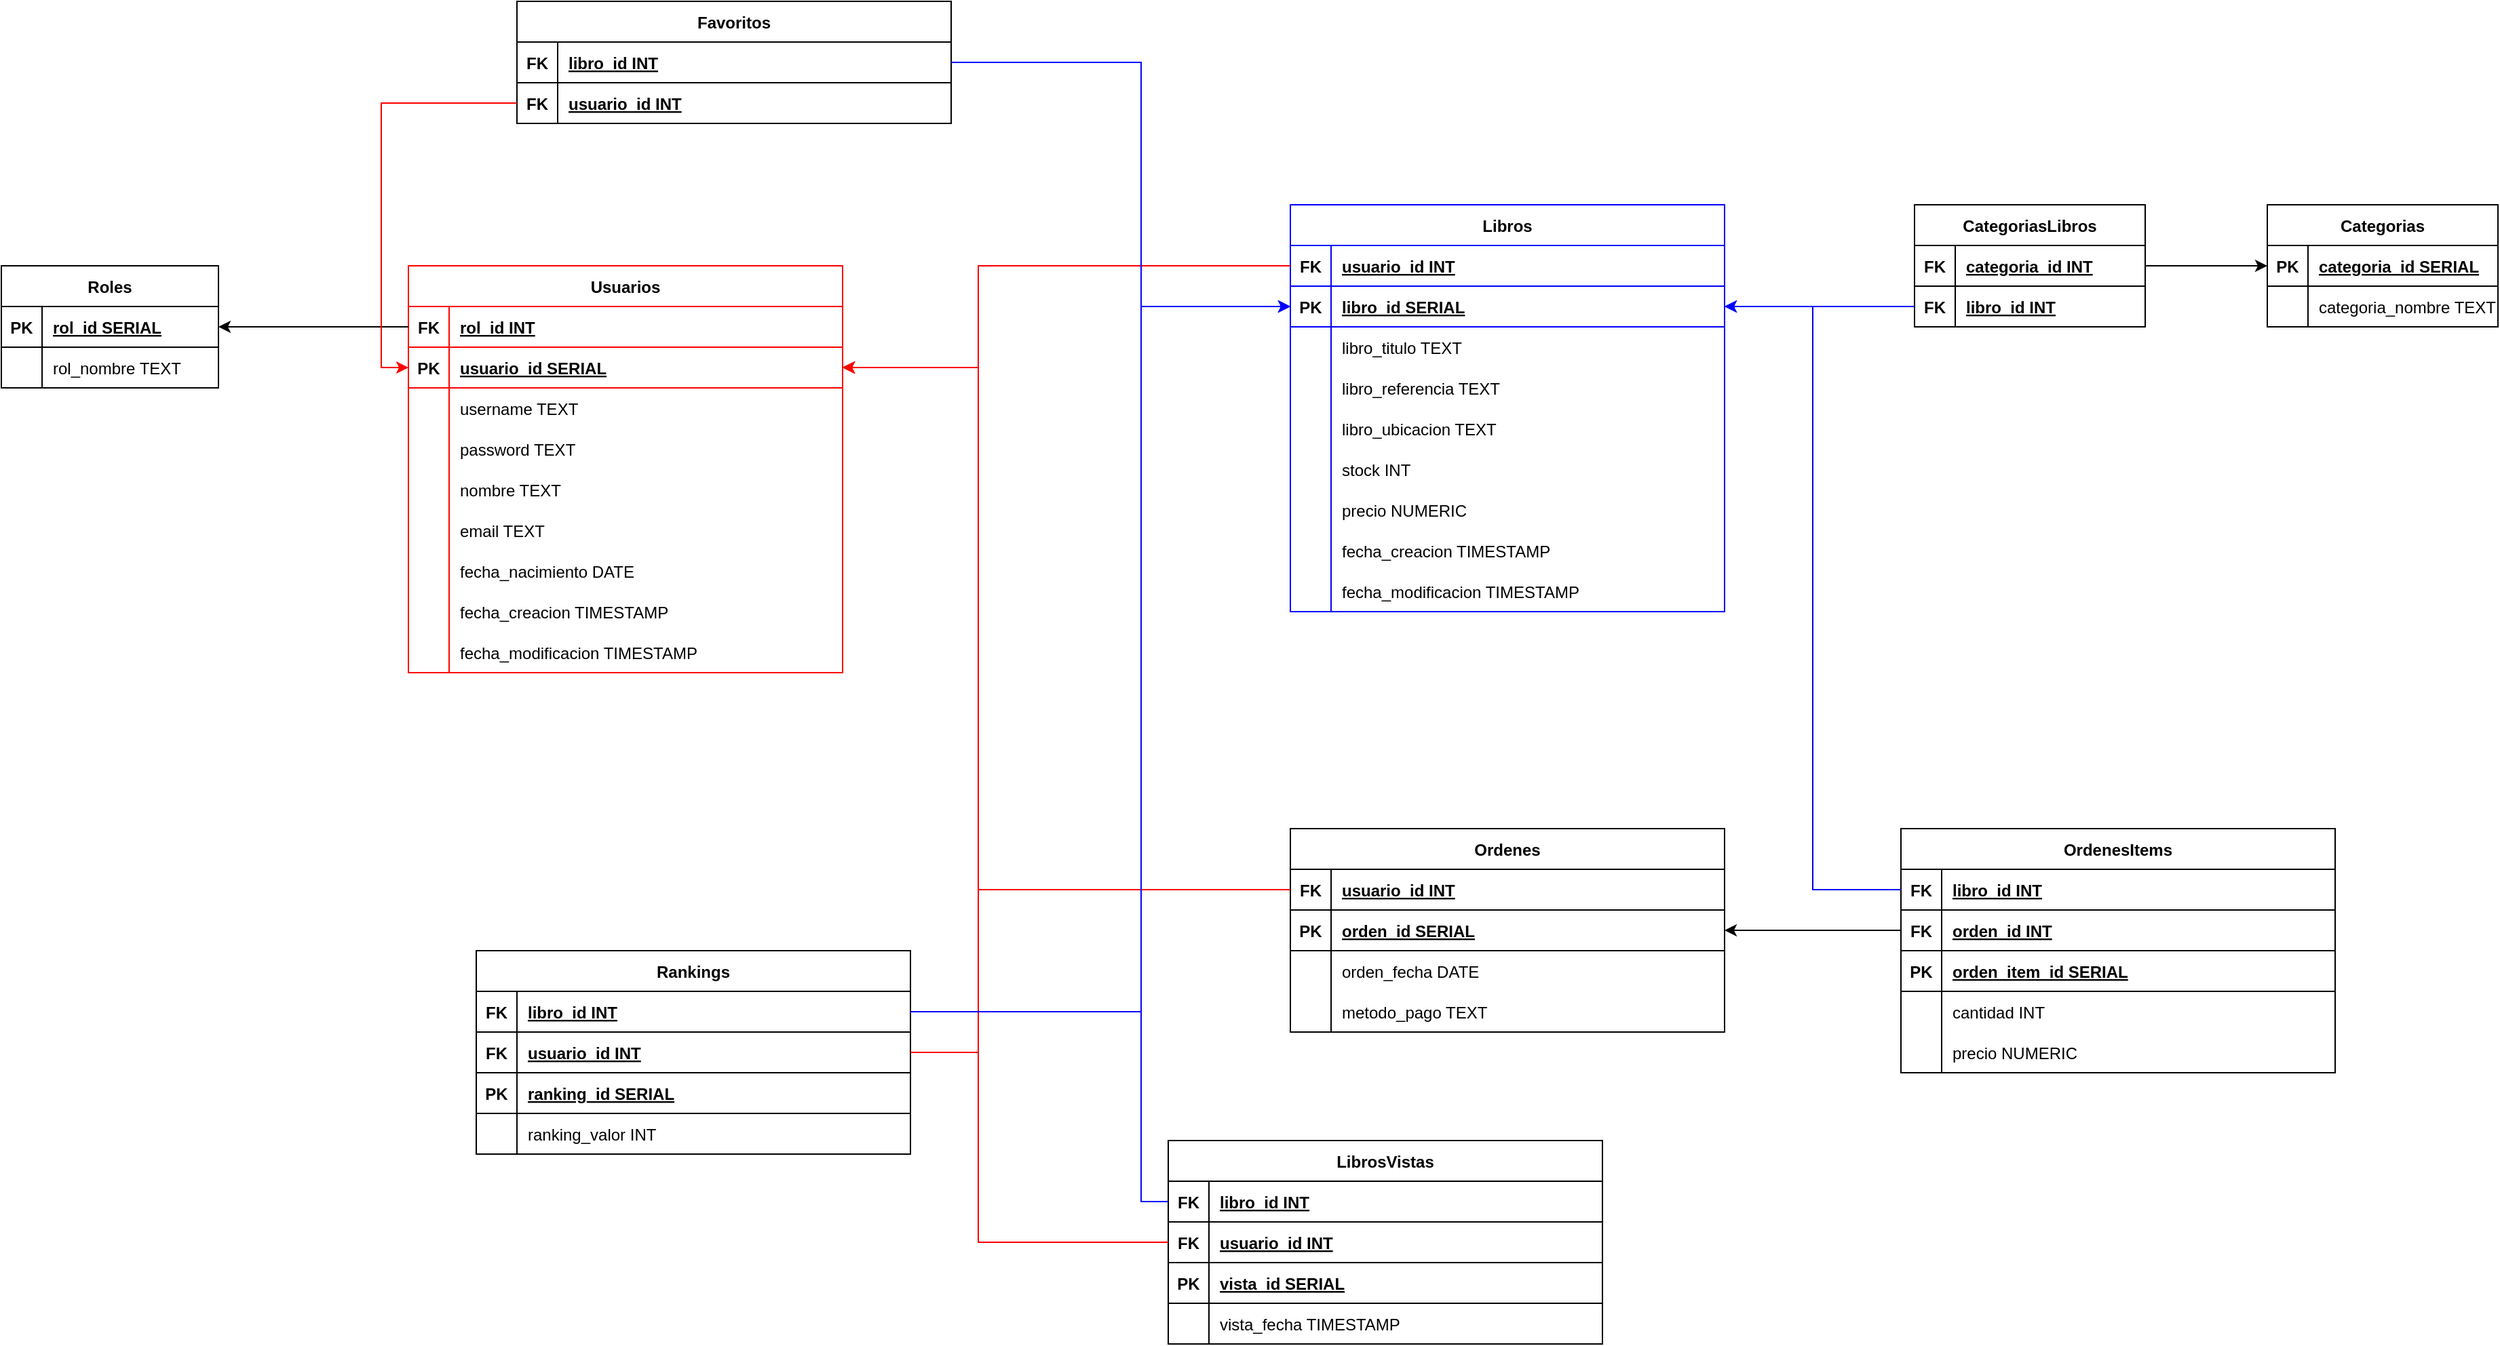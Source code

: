 <mxfile version="21.1.2" type="device">
  <diagram name="Page-1" id="2ca16b54-16f6-2749-3443-fa8db7711227">
    <mxGraphModel dx="2765" dy="608" grid="1" gridSize="10" guides="1" tooltips="1" connect="1" arrows="1" fold="1" page="1" pageScale="1" pageWidth="1100" pageHeight="850" background="none" math="0" shadow="0">
      <root>
        <mxCell id="0" />
        <mxCell id="1" parent="0" />
        <mxCell id="vVsVgl1OMymGn24RGdUy-1" value="Roles" style="shape=table;startSize=30;container=1;collapsible=1;childLayout=tableLayout;fixedRows=1;rowLines=0;fontStyle=1;align=center;resizeLast=1;" parent="1" vertex="1">
          <mxGeometry x="-990" y="225" width="160" height="90" as="geometry" />
        </mxCell>
        <mxCell id="vVsVgl1OMymGn24RGdUy-2" value="" style="shape=tableRow;horizontal=0;startSize=0;swimlaneHead=0;swimlaneBody=0;fillColor=none;collapsible=0;dropTarget=0;points=[[0,0.5],[1,0.5]];portConstraint=eastwest;strokeColor=inherit;top=0;left=0;right=0;bottom=1;" parent="vVsVgl1OMymGn24RGdUy-1" vertex="1">
          <mxGeometry y="30" width="160" height="30" as="geometry" />
        </mxCell>
        <mxCell id="vVsVgl1OMymGn24RGdUy-3" value="PK" style="shape=partialRectangle;overflow=hidden;connectable=0;fillColor=none;strokeColor=inherit;top=0;left=0;bottom=0;right=0;fontStyle=1;" parent="vVsVgl1OMymGn24RGdUy-2" vertex="1">
          <mxGeometry width="30" height="30" as="geometry">
            <mxRectangle width="30" height="30" as="alternateBounds" />
          </mxGeometry>
        </mxCell>
        <mxCell id="vVsVgl1OMymGn24RGdUy-4" value="rol_id SERIAL " style="shape=partialRectangle;overflow=hidden;connectable=0;fillColor=none;align=left;strokeColor=inherit;top=0;left=0;bottom=0;right=0;spacingLeft=6;fontStyle=5;" parent="vVsVgl1OMymGn24RGdUy-2" vertex="1">
          <mxGeometry x="30" width="130" height="30" as="geometry">
            <mxRectangle width="130" height="30" as="alternateBounds" />
          </mxGeometry>
        </mxCell>
        <mxCell id="vVsVgl1OMymGn24RGdUy-5" value="" style="shape=tableRow;horizontal=0;startSize=0;swimlaneHead=0;swimlaneBody=0;fillColor=none;collapsible=0;dropTarget=0;points=[[0,0.5],[1,0.5]];portConstraint=eastwest;strokeColor=inherit;top=0;left=0;right=0;bottom=0;" parent="vVsVgl1OMymGn24RGdUy-1" vertex="1">
          <mxGeometry y="60" width="160" height="30" as="geometry" />
        </mxCell>
        <mxCell id="vVsVgl1OMymGn24RGdUy-6" value="" style="shape=partialRectangle;overflow=hidden;connectable=0;fillColor=none;strokeColor=inherit;top=0;left=0;bottom=0;right=0;" parent="vVsVgl1OMymGn24RGdUy-5" vertex="1">
          <mxGeometry width="30" height="30" as="geometry">
            <mxRectangle width="30" height="30" as="alternateBounds" />
          </mxGeometry>
        </mxCell>
        <mxCell id="vVsVgl1OMymGn24RGdUy-7" value="rol_nombre TEXT" style="shape=partialRectangle;overflow=hidden;connectable=0;fillColor=none;align=left;strokeColor=inherit;top=0;left=0;bottom=0;right=0;spacingLeft=6;" parent="vVsVgl1OMymGn24RGdUy-5" vertex="1">
          <mxGeometry x="30" width="130" height="30" as="geometry">
            <mxRectangle width="130" height="30" as="alternateBounds" />
          </mxGeometry>
        </mxCell>
        <mxCell id="vVsVgl1OMymGn24RGdUy-8" value="Usuarios" style="shape=table;startSize=30;container=1;collapsible=1;childLayout=tableLayout;fixedRows=1;rowLines=0;fontStyle=1;align=center;resizeLast=1;strokeColor=#FF0000;" parent="1" vertex="1">
          <mxGeometry x="-690" y="225" width="320" height="300" as="geometry" />
        </mxCell>
        <mxCell id="vVsVgl1OMymGn24RGdUy-9" value="" style="shape=tableRow;horizontal=0;startSize=0;swimlaneHead=0;swimlaneBody=0;fillColor=none;collapsible=0;dropTarget=0;points=[[0,0.5],[1,0.5]];portConstraint=eastwest;strokeColor=inherit;top=0;left=0;right=0;bottom=1;" parent="vVsVgl1OMymGn24RGdUy-8" vertex="1">
          <mxGeometry y="30" width="320" height="30" as="geometry" />
        </mxCell>
        <mxCell id="vVsVgl1OMymGn24RGdUy-10" value="FK" style="shape=partialRectangle;overflow=hidden;connectable=0;fillColor=none;strokeColor=inherit;top=0;left=0;bottom=0;right=0;fontStyle=1;" parent="vVsVgl1OMymGn24RGdUy-9" vertex="1">
          <mxGeometry width="30" height="30" as="geometry">
            <mxRectangle width="30" height="30" as="alternateBounds" />
          </mxGeometry>
        </mxCell>
        <mxCell id="vVsVgl1OMymGn24RGdUy-11" value="rol_id INT" style="shape=partialRectangle;overflow=hidden;connectable=0;fillColor=none;align=left;strokeColor=inherit;top=0;left=0;bottom=0;right=0;spacingLeft=6;fontStyle=5;" parent="vVsVgl1OMymGn24RGdUy-9" vertex="1">
          <mxGeometry x="30" width="290" height="30" as="geometry">
            <mxRectangle width="290" height="30" as="alternateBounds" />
          </mxGeometry>
        </mxCell>
        <mxCell id="vVsVgl1OMymGn24RGdUy-12" value="" style="shape=tableRow;horizontal=0;startSize=0;swimlaneHead=0;swimlaneBody=0;fillColor=none;collapsible=0;dropTarget=0;points=[[0,0.5],[1,0.5]];portConstraint=eastwest;strokeColor=inherit;top=0;left=0;right=0;bottom=1;" parent="vVsVgl1OMymGn24RGdUy-8" vertex="1">
          <mxGeometry y="60" width="320" height="30" as="geometry" />
        </mxCell>
        <mxCell id="vVsVgl1OMymGn24RGdUy-13" value="PK" style="shape=partialRectangle;overflow=hidden;connectable=0;fillColor=none;strokeColor=inherit;top=0;left=0;bottom=0;right=0;fontStyle=1;" parent="vVsVgl1OMymGn24RGdUy-12" vertex="1">
          <mxGeometry width="30" height="30" as="geometry">
            <mxRectangle width="30" height="30" as="alternateBounds" />
          </mxGeometry>
        </mxCell>
        <mxCell id="vVsVgl1OMymGn24RGdUy-14" value="usuario_id SERIAL " style="shape=partialRectangle;overflow=hidden;connectable=0;fillColor=none;align=left;strokeColor=inherit;top=0;left=0;bottom=0;right=0;spacingLeft=6;fontStyle=5;" parent="vVsVgl1OMymGn24RGdUy-12" vertex="1">
          <mxGeometry x="30" width="290" height="30" as="geometry">
            <mxRectangle width="290" height="30" as="alternateBounds" />
          </mxGeometry>
        </mxCell>
        <mxCell id="vVsVgl1OMymGn24RGdUy-15" value="" style="shape=tableRow;horizontal=0;startSize=0;swimlaneHead=0;swimlaneBody=0;fillColor=none;collapsible=0;dropTarget=0;points=[[0,0.5],[1,0.5]];portConstraint=eastwest;strokeColor=inherit;top=0;left=0;right=0;bottom=0;" parent="vVsVgl1OMymGn24RGdUy-8" vertex="1">
          <mxGeometry y="90" width="320" height="30" as="geometry" />
        </mxCell>
        <mxCell id="vVsVgl1OMymGn24RGdUy-16" value="" style="shape=partialRectangle;overflow=hidden;connectable=0;fillColor=none;strokeColor=inherit;top=0;left=0;bottom=0;right=0;" parent="vVsVgl1OMymGn24RGdUy-15" vertex="1">
          <mxGeometry width="30" height="30" as="geometry">
            <mxRectangle width="30" height="30" as="alternateBounds" />
          </mxGeometry>
        </mxCell>
        <mxCell id="vVsVgl1OMymGn24RGdUy-17" value="username TEXT" style="shape=partialRectangle;overflow=hidden;connectable=0;fillColor=none;align=left;strokeColor=inherit;top=0;left=0;bottom=0;right=0;spacingLeft=6;" parent="vVsVgl1OMymGn24RGdUy-15" vertex="1">
          <mxGeometry x="30" width="290" height="30" as="geometry">
            <mxRectangle width="290" height="30" as="alternateBounds" />
          </mxGeometry>
        </mxCell>
        <mxCell id="vVsVgl1OMymGn24RGdUy-18" value="" style="shape=tableRow;horizontal=0;startSize=0;swimlaneHead=0;swimlaneBody=0;fillColor=none;collapsible=0;dropTarget=0;points=[[0,0.5],[1,0.5]];portConstraint=eastwest;strokeColor=inherit;top=0;left=0;right=0;bottom=0;" parent="vVsVgl1OMymGn24RGdUy-8" vertex="1">
          <mxGeometry y="120" width="320" height="30" as="geometry" />
        </mxCell>
        <mxCell id="vVsVgl1OMymGn24RGdUy-19" value="" style="shape=partialRectangle;overflow=hidden;connectable=0;fillColor=none;strokeColor=inherit;top=0;left=0;bottom=0;right=0;" parent="vVsVgl1OMymGn24RGdUy-18" vertex="1">
          <mxGeometry width="30" height="30" as="geometry">
            <mxRectangle width="30" height="30" as="alternateBounds" />
          </mxGeometry>
        </mxCell>
        <mxCell id="vVsVgl1OMymGn24RGdUy-20" value="password TEXT" style="shape=partialRectangle;overflow=hidden;connectable=0;fillColor=none;align=left;strokeColor=inherit;top=0;left=0;bottom=0;right=0;spacingLeft=6;" parent="vVsVgl1OMymGn24RGdUy-18" vertex="1">
          <mxGeometry x="30" width="290" height="30" as="geometry">
            <mxRectangle width="290" height="30" as="alternateBounds" />
          </mxGeometry>
        </mxCell>
        <mxCell id="h5dGfLmvnVMdZ0MOEY0y-20" value="" style="shape=tableRow;horizontal=0;startSize=0;swimlaneHead=0;swimlaneBody=0;fillColor=none;collapsible=0;dropTarget=0;points=[[0,0.5],[1,0.5]];portConstraint=eastwest;strokeColor=inherit;top=0;left=0;right=0;bottom=0;" vertex="1" parent="vVsVgl1OMymGn24RGdUy-8">
          <mxGeometry y="150" width="320" height="30" as="geometry" />
        </mxCell>
        <mxCell id="h5dGfLmvnVMdZ0MOEY0y-21" value="" style="shape=partialRectangle;overflow=hidden;connectable=0;fillColor=none;strokeColor=inherit;top=0;left=0;bottom=0;right=0;" vertex="1" parent="h5dGfLmvnVMdZ0MOEY0y-20">
          <mxGeometry width="30" height="30" as="geometry">
            <mxRectangle width="30" height="30" as="alternateBounds" />
          </mxGeometry>
        </mxCell>
        <mxCell id="h5dGfLmvnVMdZ0MOEY0y-22" value="nombre TEXT" style="shape=partialRectangle;overflow=hidden;connectable=0;fillColor=none;align=left;strokeColor=inherit;top=0;left=0;bottom=0;right=0;spacingLeft=6;" vertex="1" parent="h5dGfLmvnVMdZ0MOEY0y-20">
          <mxGeometry x="30" width="290" height="30" as="geometry">
            <mxRectangle width="290" height="30" as="alternateBounds" />
          </mxGeometry>
        </mxCell>
        <mxCell id="vVsVgl1OMymGn24RGdUy-21" value="" style="shape=tableRow;horizontal=0;startSize=0;swimlaneHead=0;swimlaneBody=0;fillColor=none;collapsible=0;dropTarget=0;points=[[0,0.5],[1,0.5]];portConstraint=eastwest;strokeColor=inherit;top=0;left=0;right=0;bottom=0;" parent="vVsVgl1OMymGn24RGdUy-8" vertex="1">
          <mxGeometry y="180" width="320" height="30" as="geometry" />
        </mxCell>
        <mxCell id="vVsVgl1OMymGn24RGdUy-22" value="" style="shape=partialRectangle;overflow=hidden;connectable=0;fillColor=none;strokeColor=inherit;top=0;left=0;bottom=0;right=0;" parent="vVsVgl1OMymGn24RGdUy-21" vertex="1">
          <mxGeometry width="30" height="30" as="geometry">
            <mxRectangle width="30" height="30" as="alternateBounds" />
          </mxGeometry>
        </mxCell>
        <mxCell id="vVsVgl1OMymGn24RGdUy-23" value="email TEXT" style="shape=partialRectangle;overflow=hidden;connectable=0;fillColor=none;align=left;strokeColor=inherit;top=0;left=0;bottom=0;right=0;spacingLeft=6;" parent="vVsVgl1OMymGn24RGdUy-21" vertex="1">
          <mxGeometry x="30" width="290" height="30" as="geometry">
            <mxRectangle width="290" height="30" as="alternateBounds" />
          </mxGeometry>
        </mxCell>
        <mxCell id="vVsVgl1OMymGn24RGdUy-24" value="" style="shape=tableRow;horizontal=0;startSize=0;swimlaneHead=0;swimlaneBody=0;fillColor=none;collapsible=0;dropTarget=0;points=[[0,0.5],[1,0.5]];portConstraint=eastwest;strokeColor=inherit;top=0;left=0;right=0;bottom=0;" parent="vVsVgl1OMymGn24RGdUy-8" vertex="1">
          <mxGeometry y="210" width="320" height="30" as="geometry" />
        </mxCell>
        <mxCell id="vVsVgl1OMymGn24RGdUy-25" value="" style="shape=partialRectangle;overflow=hidden;connectable=0;fillColor=none;strokeColor=inherit;top=0;left=0;bottom=0;right=0;" parent="vVsVgl1OMymGn24RGdUy-24" vertex="1">
          <mxGeometry width="30" height="30" as="geometry">
            <mxRectangle width="30" height="30" as="alternateBounds" />
          </mxGeometry>
        </mxCell>
        <mxCell id="vVsVgl1OMymGn24RGdUy-26" value="fecha_nacimiento DATE" style="shape=partialRectangle;overflow=hidden;connectable=0;fillColor=none;align=left;strokeColor=inherit;top=0;left=0;bottom=0;right=0;spacingLeft=6;" parent="vVsVgl1OMymGn24RGdUy-24" vertex="1">
          <mxGeometry x="30" width="290" height="30" as="geometry">
            <mxRectangle width="290" height="30" as="alternateBounds" />
          </mxGeometry>
        </mxCell>
        <mxCell id="vVsVgl1OMymGn24RGdUy-27" value="" style="shape=tableRow;horizontal=0;startSize=0;swimlaneHead=0;swimlaneBody=0;fillColor=none;collapsible=0;dropTarget=0;points=[[0,0.5],[1,0.5]];portConstraint=eastwest;strokeColor=inherit;top=0;left=0;right=0;bottom=0;" parent="vVsVgl1OMymGn24RGdUy-8" vertex="1">
          <mxGeometry y="240" width="320" height="30" as="geometry" />
        </mxCell>
        <mxCell id="vVsVgl1OMymGn24RGdUy-28" value="" style="shape=partialRectangle;overflow=hidden;connectable=0;fillColor=none;strokeColor=inherit;top=0;left=0;bottom=0;right=0;" parent="vVsVgl1OMymGn24RGdUy-27" vertex="1">
          <mxGeometry width="30" height="30" as="geometry">
            <mxRectangle width="30" height="30" as="alternateBounds" />
          </mxGeometry>
        </mxCell>
        <mxCell id="vVsVgl1OMymGn24RGdUy-29" value="fecha_creacion TIMESTAMP" style="shape=partialRectangle;overflow=hidden;connectable=0;fillColor=none;align=left;strokeColor=inherit;top=0;left=0;bottom=0;right=0;spacingLeft=6;" parent="vVsVgl1OMymGn24RGdUy-27" vertex="1">
          <mxGeometry x="30" width="290" height="30" as="geometry">
            <mxRectangle width="290" height="30" as="alternateBounds" />
          </mxGeometry>
        </mxCell>
        <mxCell id="vVsVgl1OMymGn24RGdUy-30" value="" style="shape=tableRow;horizontal=0;startSize=0;swimlaneHead=0;swimlaneBody=0;fillColor=none;collapsible=0;dropTarget=0;points=[[0,0.5],[1,0.5]];portConstraint=eastwest;strokeColor=inherit;top=0;left=0;right=0;bottom=0;" parent="vVsVgl1OMymGn24RGdUy-8" vertex="1">
          <mxGeometry y="270" width="320" height="30" as="geometry" />
        </mxCell>
        <mxCell id="vVsVgl1OMymGn24RGdUy-31" value="" style="shape=partialRectangle;overflow=hidden;connectable=0;fillColor=none;strokeColor=inherit;top=0;left=0;bottom=0;right=0;" parent="vVsVgl1OMymGn24RGdUy-30" vertex="1">
          <mxGeometry width="30" height="30" as="geometry">
            <mxRectangle width="30" height="30" as="alternateBounds" />
          </mxGeometry>
        </mxCell>
        <mxCell id="vVsVgl1OMymGn24RGdUy-32" value="fecha_modificacion TIMESTAMP" style="shape=partialRectangle;overflow=hidden;connectable=0;fillColor=none;align=left;strokeColor=inherit;top=0;left=0;bottom=0;right=0;spacingLeft=6;" parent="vVsVgl1OMymGn24RGdUy-30" vertex="1">
          <mxGeometry x="30" width="290" height="30" as="geometry">
            <mxRectangle width="290" height="30" as="alternateBounds" />
          </mxGeometry>
        </mxCell>
        <mxCell id="vVsVgl1OMymGn24RGdUy-43" value="Categorias" style="shape=table;startSize=30;container=1;collapsible=1;childLayout=tableLayout;fixedRows=1;rowLines=0;fontStyle=1;align=center;resizeLast=1;" parent="1" vertex="1">
          <mxGeometry x="680" y="180" width="170" height="90" as="geometry" />
        </mxCell>
        <mxCell id="vVsVgl1OMymGn24RGdUy-44" value="" style="shape=tableRow;horizontal=0;startSize=0;swimlaneHead=0;swimlaneBody=0;fillColor=none;collapsible=0;dropTarget=0;points=[[0,0.5],[1,0.5]];portConstraint=eastwest;strokeColor=inherit;top=0;left=0;right=0;bottom=1;" parent="vVsVgl1OMymGn24RGdUy-43" vertex="1">
          <mxGeometry y="30" width="170" height="30" as="geometry" />
        </mxCell>
        <mxCell id="vVsVgl1OMymGn24RGdUy-45" value="PK" style="shape=partialRectangle;overflow=hidden;connectable=0;fillColor=none;strokeColor=inherit;top=0;left=0;bottom=0;right=0;fontStyle=1;" parent="vVsVgl1OMymGn24RGdUy-44" vertex="1">
          <mxGeometry width="30" height="30" as="geometry">
            <mxRectangle width="30" height="30" as="alternateBounds" />
          </mxGeometry>
        </mxCell>
        <mxCell id="vVsVgl1OMymGn24RGdUy-46" value="categoria_id SERIAL " style="shape=partialRectangle;overflow=hidden;connectable=0;fillColor=none;align=left;strokeColor=inherit;top=0;left=0;bottom=0;right=0;spacingLeft=6;fontStyle=5;" parent="vVsVgl1OMymGn24RGdUy-44" vertex="1">
          <mxGeometry x="30" width="140" height="30" as="geometry">
            <mxRectangle width="140" height="30" as="alternateBounds" />
          </mxGeometry>
        </mxCell>
        <mxCell id="vVsVgl1OMymGn24RGdUy-47" value="" style="shape=tableRow;horizontal=0;startSize=0;swimlaneHead=0;swimlaneBody=0;fillColor=none;collapsible=0;dropTarget=0;points=[[0,0.5],[1,0.5]];portConstraint=eastwest;strokeColor=inherit;top=0;left=0;right=0;bottom=0;" parent="vVsVgl1OMymGn24RGdUy-43" vertex="1">
          <mxGeometry y="60" width="170" height="30" as="geometry" />
        </mxCell>
        <mxCell id="vVsVgl1OMymGn24RGdUy-48" value="" style="shape=partialRectangle;overflow=hidden;connectable=0;fillColor=none;strokeColor=inherit;top=0;left=0;bottom=0;right=0;" parent="vVsVgl1OMymGn24RGdUy-47" vertex="1">
          <mxGeometry width="30" height="30" as="geometry">
            <mxRectangle width="30" height="30" as="alternateBounds" />
          </mxGeometry>
        </mxCell>
        <mxCell id="vVsVgl1OMymGn24RGdUy-49" value="categoria_nombre TEXT" style="shape=partialRectangle;overflow=hidden;connectable=0;fillColor=none;align=left;strokeColor=inherit;top=0;left=0;bottom=0;right=0;spacingLeft=6;" parent="vVsVgl1OMymGn24RGdUy-47" vertex="1">
          <mxGeometry x="30" width="140" height="30" as="geometry">
            <mxRectangle width="140" height="30" as="alternateBounds" />
          </mxGeometry>
        </mxCell>
        <mxCell id="vVsVgl1OMymGn24RGdUy-57" value="Libros" style="shape=table;startSize=30;container=1;collapsible=1;childLayout=tableLayout;fixedRows=1;rowLines=0;fontStyle=1;align=center;resizeLast=1;strokeColor=#0000FF;" parent="1" vertex="1">
          <mxGeometry x="-40" y="180" width="320" height="300" as="geometry" />
        </mxCell>
        <mxCell id="vVsVgl1OMymGn24RGdUy-64" value="" style="shape=tableRow;horizontal=0;startSize=0;swimlaneHead=0;swimlaneBody=0;fillColor=none;collapsible=0;dropTarget=0;points=[[0,0.5],[1,0.5]];portConstraint=eastwest;strokeColor=inherit;top=0;left=0;right=0;bottom=1;" parent="vVsVgl1OMymGn24RGdUy-57" vertex="1">
          <mxGeometry y="30" width="320" height="30" as="geometry" />
        </mxCell>
        <mxCell id="vVsVgl1OMymGn24RGdUy-65" value="FK" style="shape=partialRectangle;overflow=hidden;connectable=0;fillColor=none;strokeColor=inherit;top=0;left=0;bottom=0;right=0;fontStyle=1;" parent="vVsVgl1OMymGn24RGdUy-64" vertex="1">
          <mxGeometry width="30" height="30" as="geometry">
            <mxRectangle width="30" height="30" as="alternateBounds" />
          </mxGeometry>
        </mxCell>
        <mxCell id="vVsVgl1OMymGn24RGdUy-66" value="usuario_id INT" style="shape=partialRectangle;overflow=hidden;connectable=0;fillColor=none;align=left;strokeColor=inherit;top=0;left=0;bottom=0;right=0;spacingLeft=6;fontStyle=5;" parent="vVsVgl1OMymGn24RGdUy-64" vertex="1">
          <mxGeometry x="30" width="290" height="30" as="geometry">
            <mxRectangle width="290" height="30" as="alternateBounds" />
          </mxGeometry>
        </mxCell>
        <mxCell id="vVsVgl1OMymGn24RGdUy-67" value="" style="shape=tableRow;horizontal=0;startSize=0;swimlaneHead=0;swimlaneBody=0;fillColor=none;collapsible=0;dropTarget=0;points=[[0,0.5],[1,0.5]];portConstraint=eastwest;strokeColor=inherit;top=0;left=0;right=0;bottom=1;" parent="vVsVgl1OMymGn24RGdUy-57" vertex="1">
          <mxGeometry y="60" width="320" height="30" as="geometry" />
        </mxCell>
        <mxCell id="vVsVgl1OMymGn24RGdUy-68" value="PK" style="shape=partialRectangle;overflow=hidden;connectable=0;fillColor=none;strokeColor=inherit;top=0;left=0;bottom=0;right=0;fontStyle=1;" parent="vVsVgl1OMymGn24RGdUy-67" vertex="1">
          <mxGeometry width="30" height="30" as="geometry">
            <mxRectangle width="30" height="30" as="alternateBounds" />
          </mxGeometry>
        </mxCell>
        <mxCell id="vVsVgl1OMymGn24RGdUy-69" value="libro_id SERIAL " style="shape=partialRectangle;overflow=hidden;connectable=0;fillColor=none;align=left;strokeColor=inherit;top=0;left=0;bottom=0;right=0;spacingLeft=6;fontStyle=5;" parent="vVsVgl1OMymGn24RGdUy-67" vertex="1">
          <mxGeometry x="30" width="290" height="30" as="geometry">
            <mxRectangle width="290" height="30" as="alternateBounds" />
          </mxGeometry>
        </mxCell>
        <mxCell id="vVsVgl1OMymGn24RGdUy-70" value="" style="shape=tableRow;horizontal=0;startSize=0;swimlaneHead=0;swimlaneBody=0;fillColor=none;collapsible=0;dropTarget=0;points=[[0,0.5],[1,0.5]];portConstraint=eastwest;strokeColor=inherit;top=0;left=0;right=0;bottom=0;" parent="vVsVgl1OMymGn24RGdUy-57" vertex="1">
          <mxGeometry y="90" width="320" height="30" as="geometry" />
        </mxCell>
        <mxCell id="vVsVgl1OMymGn24RGdUy-71" value="" style="shape=partialRectangle;overflow=hidden;connectable=0;fillColor=none;strokeColor=inherit;top=0;left=0;bottom=0;right=0;" parent="vVsVgl1OMymGn24RGdUy-70" vertex="1">
          <mxGeometry width="30" height="30" as="geometry">
            <mxRectangle width="30" height="30" as="alternateBounds" />
          </mxGeometry>
        </mxCell>
        <mxCell id="vVsVgl1OMymGn24RGdUy-72" value="libro_titulo TEXT" style="shape=partialRectangle;overflow=hidden;connectable=0;fillColor=none;align=left;strokeColor=inherit;top=0;left=0;bottom=0;right=0;spacingLeft=6;" parent="vVsVgl1OMymGn24RGdUy-70" vertex="1">
          <mxGeometry x="30" width="290" height="30" as="geometry">
            <mxRectangle width="290" height="30" as="alternateBounds" />
          </mxGeometry>
        </mxCell>
        <mxCell id="h5dGfLmvnVMdZ0MOEY0y-1" value="" style="shape=tableRow;horizontal=0;startSize=0;swimlaneHead=0;swimlaneBody=0;fillColor=none;collapsible=0;dropTarget=0;points=[[0,0.5],[1,0.5]];portConstraint=eastwest;strokeColor=inherit;top=0;left=0;right=0;bottom=0;" vertex="1" parent="vVsVgl1OMymGn24RGdUy-57">
          <mxGeometry y="120" width="320" height="30" as="geometry" />
        </mxCell>
        <mxCell id="h5dGfLmvnVMdZ0MOEY0y-2" value="" style="shape=partialRectangle;overflow=hidden;connectable=0;fillColor=none;strokeColor=inherit;top=0;left=0;bottom=0;right=0;" vertex="1" parent="h5dGfLmvnVMdZ0MOEY0y-1">
          <mxGeometry width="30" height="30" as="geometry">
            <mxRectangle width="30" height="30" as="alternateBounds" />
          </mxGeometry>
        </mxCell>
        <mxCell id="h5dGfLmvnVMdZ0MOEY0y-3" value="libro_referencia TEXT" style="shape=partialRectangle;overflow=hidden;connectable=0;fillColor=none;align=left;strokeColor=inherit;top=0;left=0;bottom=0;right=0;spacingLeft=6;" vertex="1" parent="h5dGfLmvnVMdZ0MOEY0y-1">
          <mxGeometry x="30" width="290" height="30" as="geometry">
            <mxRectangle width="290" height="30" as="alternateBounds" />
          </mxGeometry>
        </mxCell>
        <mxCell id="h5dGfLmvnVMdZ0MOEY0y-4" value="" style="shape=tableRow;horizontal=0;startSize=0;swimlaneHead=0;swimlaneBody=0;fillColor=none;collapsible=0;dropTarget=0;points=[[0,0.5],[1,0.5]];portConstraint=eastwest;strokeColor=inherit;top=0;left=0;right=0;bottom=0;" vertex="1" parent="vVsVgl1OMymGn24RGdUy-57">
          <mxGeometry y="150" width="320" height="30" as="geometry" />
        </mxCell>
        <mxCell id="h5dGfLmvnVMdZ0MOEY0y-5" value="" style="shape=partialRectangle;overflow=hidden;connectable=0;fillColor=none;strokeColor=inherit;top=0;left=0;bottom=0;right=0;" vertex="1" parent="h5dGfLmvnVMdZ0MOEY0y-4">
          <mxGeometry width="30" height="30" as="geometry">
            <mxRectangle width="30" height="30" as="alternateBounds" />
          </mxGeometry>
        </mxCell>
        <mxCell id="h5dGfLmvnVMdZ0MOEY0y-6" value="libro_ubicacion TEXT" style="shape=partialRectangle;overflow=hidden;connectable=0;fillColor=none;align=left;strokeColor=inherit;top=0;left=0;bottom=0;right=0;spacingLeft=6;" vertex="1" parent="h5dGfLmvnVMdZ0MOEY0y-4">
          <mxGeometry x="30" width="290" height="30" as="geometry">
            <mxRectangle width="290" height="30" as="alternateBounds" />
          </mxGeometry>
        </mxCell>
        <mxCell id="vVsVgl1OMymGn24RGdUy-73" value="" style="shape=tableRow;horizontal=0;startSize=0;swimlaneHead=0;swimlaneBody=0;fillColor=none;collapsible=0;dropTarget=0;points=[[0,0.5],[1,0.5]];portConstraint=eastwest;strokeColor=inherit;top=0;left=0;right=0;bottom=0;" parent="vVsVgl1OMymGn24RGdUy-57" vertex="1">
          <mxGeometry y="180" width="320" height="30" as="geometry" />
        </mxCell>
        <mxCell id="vVsVgl1OMymGn24RGdUy-74" value="" style="shape=partialRectangle;overflow=hidden;connectable=0;fillColor=none;strokeColor=inherit;top=0;left=0;bottom=0;right=0;" parent="vVsVgl1OMymGn24RGdUy-73" vertex="1">
          <mxGeometry width="30" height="30" as="geometry">
            <mxRectangle width="30" height="30" as="alternateBounds" />
          </mxGeometry>
        </mxCell>
        <mxCell id="vVsVgl1OMymGn24RGdUy-75" value="stock INT" style="shape=partialRectangle;overflow=hidden;connectable=0;fillColor=none;align=left;strokeColor=inherit;top=0;left=0;bottom=0;right=0;spacingLeft=6;" parent="vVsVgl1OMymGn24RGdUy-73" vertex="1">
          <mxGeometry x="30" width="290" height="30" as="geometry">
            <mxRectangle width="290" height="30" as="alternateBounds" />
          </mxGeometry>
        </mxCell>
        <mxCell id="vVsVgl1OMymGn24RGdUy-76" value="" style="shape=tableRow;horizontal=0;startSize=0;swimlaneHead=0;swimlaneBody=0;fillColor=none;collapsible=0;dropTarget=0;points=[[0,0.5],[1,0.5]];portConstraint=eastwest;strokeColor=inherit;top=0;left=0;right=0;bottom=0;" parent="vVsVgl1OMymGn24RGdUy-57" vertex="1">
          <mxGeometry y="210" width="320" height="30" as="geometry" />
        </mxCell>
        <mxCell id="vVsVgl1OMymGn24RGdUy-77" value="" style="shape=partialRectangle;overflow=hidden;connectable=0;fillColor=none;strokeColor=inherit;top=0;left=0;bottom=0;right=0;" parent="vVsVgl1OMymGn24RGdUy-76" vertex="1">
          <mxGeometry width="30" height="30" as="geometry">
            <mxRectangle width="30" height="30" as="alternateBounds" />
          </mxGeometry>
        </mxCell>
        <mxCell id="vVsVgl1OMymGn24RGdUy-78" value="precio NUMERIC" style="shape=partialRectangle;overflow=hidden;connectable=0;fillColor=none;align=left;strokeColor=inherit;top=0;left=0;bottom=0;right=0;spacingLeft=6;" parent="vVsVgl1OMymGn24RGdUy-76" vertex="1">
          <mxGeometry x="30" width="290" height="30" as="geometry">
            <mxRectangle width="290" height="30" as="alternateBounds" />
          </mxGeometry>
        </mxCell>
        <mxCell id="vVsVgl1OMymGn24RGdUy-79" value="" style="shape=tableRow;horizontal=0;startSize=0;swimlaneHead=0;swimlaneBody=0;fillColor=none;collapsible=0;dropTarget=0;points=[[0,0.5],[1,0.5]];portConstraint=eastwest;strokeColor=inherit;top=0;left=0;right=0;bottom=0;" parent="vVsVgl1OMymGn24RGdUy-57" vertex="1">
          <mxGeometry y="240" width="320" height="30" as="geometry" />
        </mxCell>
        <mxCell id="vVsVgl1OMymGn24RGdUy-80" value="" style="shape=partialRectangle;overflow=hidden;connectable=0;fillColor=none;strokeColor=inherit;top=0;left=0;bottom=0;right=0;" parent="vVsVgl1OMymGn24RGdUy-79" vertex="1">
          <mxGeometry width="30" height="30" as="geometry">
            <mxRectangle width="30" height="30" as="alternateBounds" />
          </mxGeometry>
        </mxCell>
        <mxCell id="vVsVgl1OMymGn24RGdUy-81" value="fecha_creacion TIMESTAMP" style="shape=partialRectangle;overflow=hidden;connectable=0;fillColor=none;align=left;strokeColor=inherit;top=0;left=0;bottom=0;right=0;spacingLeft=6;" parent="vVsVgl1OMymGn24RGdUy-79" vertex="1">
          <mxGeometry x="30" width="290" height="30" as="geometry">
            <mxRectangle width="290" height="30" as="alternateBounds" />
          </mxGeometry>
        </mxCell>
        <mxCell id="vVsVgl1OMymGn24RGdUy-82" value="" style="shape=tableRow;horizontal=0;startSize=0;swimlaneHead=0;swimlaneBody=0;fillColor=none;collapsible=0;dropTarget=0;points=[[0,0.5],[1,0.5]];portConstraint=eastwest;strokeColor=inherit;top=0;left=0;right=0;bottom=0;" parent="vVsVgl1OMymGn24RGdUy-57" vertex="1">
          <mxGeometry y="270" width="320" height="30" as="geometry" />
        </mxCell>
        <mxCell id="vVsVgl1OMymGn24RGdUy-83" value="" style="shape=partialRectangle;overflow=hidden;connectable=0;fillColor=none;strokeColor=inherit;top=0;left=0;bottom=0;right=0;" parent="vVsVgl1OMymGn24RGdUy-82" vertex="1">
          <mxGeometry width="30" height="30" as="geometry">
            <mxRectangle width="30" height="30" as="alternateBounds" />
          </mxGeometry>
        </mxCell>
        <mxCell id="vVsVgl1OMymGn24RGdUy-84" value="fecha_modificacion TIMESTAMP" style="shape=partialRectangle;overflow=hidden;connectable=0;fillColor=none;align=left;strokeColor=inherit;top=0;left=0;bottom=0;right=0;spacingLeft=6;" parent="vVsVgl1OMymGn24RGdUy-82" vertex="1">
          <mxGeometry x="30" width="290" height="30" as="geometry">
            <mxRectangle width="290" height="30" as="alternateBounds" />
          </mxGeometry>
        </mxCell>
        <mxCell id="vVsVgl1OMymGn24RGdUy-94" value="Favoritos" style="shape=table;startSize=30;container=1;collapsible=1;childLayout=tableLayout;fixedRows=1;rowLines=0;fontStyle=1;align=center;resizeLast=1;" parent="1" vertex="1">
          <mxGeometry x="-610" y="30" width="320" height="90" as="geometry" />
        </mxCell>
        <mxCell id="vVsVgl1OMymGn24RGdUy-95" value="" style="shape=tableRow;horizontal=0;startSize=0;swimlaneHead=0;swimlaneBody=0;fillColor=none;collapsible=0;dropTarget=0;points=[[0,0.5],[1,0.5]];portConstraint=eastwest;strokeColor=inherit;top=0;left=0;right=0;bottom=1;" parent="vVsVgl1OMymGn24RGdUy-94" vertex="1">
          <mxGeometry y="30" width="320" height="30" as="geometry" />
        </mxCell>
        <mxCell id="vVsVgl1OMymGn24RGdUy-96" value="FK" style="shape=partialRectangle;overflow=hidden;connectable=0;fillColor=none;strokeColor=inherit;top=0;left=0;bottom=0;right=0;fontStyle=1;" parent="vVsVgl1OMymGn24RGdUy-95" vertex="1">
          <mxGeometry width="30" height="30" as="geometry">
            <mxRectangle width="30" height="30" as="alternateBounds" />
          </mxGeometry>
        </mxCell>
        <mxCell id="vVsVgl1OMymGn24RGdUy-97" value="libro_id INT" style="shape=partialRectangle;overflow=hidden;connectable=0;fillColor=none;align=left;strokeColor=inherit;top=0;left=0;bottom=0;right=0;spacingLeft=6;fontStyle=5;" parent="vVsVgl1OMymGn24RGdUy-95" vertex="1">
          <mxGeometry x="30" width="290" height="30" as="geometry">
            <mxRectangle width="290" height="30" as="alternateBounds" />
          </mxGeometry>
        </mxCell>
        <mxCell id="vVsVgl1OMymGn24RGdUy-98" value="" style="shape=tableRow;horizontal=0;startSize=0;swimlaneHead=0;swimlaneBody=0;fillColor=none;collapsible=0;dropTarget=0;points=[[0,0.5],[1,0.5]];portConstraint=eastwest;strokeColor=inherit;top=0;left=0;right=0;bottom=1;" parent="vVsVgl1OMymGn24RGdUy-94" vertex="1">
          <mxGeometry y="60" width="320" height="30" as="geometry" />
        </mxCell>
        <mxCell id="vVsVgl1OMymGn24RGdUy-99" value="FK" style="shape=partialRectangle;overflow=hidden;connectable=0;fillColor=none;strokeColor=inherit;top=0;left=0;bottom=0;right=0;fontStyle=1;" parent="vVsVgl1OMymGn24RGdUy-98" vertex="1">
          <mxGeometry width="30" height="30" as="geometry">
            <mxRectangle width="30" height="30" as="alternateBounds" />
          </mxGeometry>
        </mxCell>
        <mxCell id="vVsVgl1OMymGn24RGdUy-100" value="usuario_id INT" style="shape=partialRectangle;overflow=hidden;connectable=0;fillColor=none;align=left;strokeColor=inherit;top=0;left=0;bottom=0;right=0;spacingLeft=6;fontStyle=5;" parent="vVsVgl1OMymGn24RGdUy-98" vertex="1">
          <mxGeometry x="30" width="290" height="30" as="geometry">
            <mxRectangle width="290" height="30" as="alternateBounds" />
          </mxGeometry>
        </mxCell>
        <mxCell id="vVsVgl1OMymGn24RGdUy-107" value="Rankings" style="shape=table;startSize=30;container=1;collapsible=1;childLayout=tableLayout;fixedRows=1;rowLines=0;fontStyle=1;align=center;resizeLast=1;" parent="1" vertex="1">
          <mxGeometry x="-640" y="730" width="320" height="150" as="geometry" />
        </mxCell>
        <mxCell id="vVsVgl1OMymGn24RGdUy-108" value="" style="shape=tableRow;horizontal=0;startSize=0;swimlaneHead=0;swimlaneBody=0;fillColor=none;collapsible=0;dropTarget=0;points=[[0,0.5],[1,0.5]];portConstraint=eastwest;strokeColor=inherit;top=0;left=0;right=0;bottom=1;" parent="vVsVgl1OMymGn24RGdUy-107" vertex="1">
          <mxGeometry y="30" width="320" height="30" as="geometry" />
        </mxCell>
        <mxCell id="vVsVgl1OMymGn24RGdUy-109" value="FK" style="shape=partialRectangle;overflow=hidden;connectable=0;fillColor=none;strokeColor=inherit;top=0;left=0;bottom=0;right=0;fontStyle=1;" parent="vVsVgl1OMymGn24RGdUy-108" vertex="1">
          <mxGeometry width="30" height="30" as="geometry">
            <mxRectangle width="30" height="30" as="alternateBounds" />
          </mxGeometry>
        </mxCell>
        <mxCell id="vVsVgl1OMymGn24RGdUy-110" value="libro_id INT" style="shape=partialRectangle;overflow=hidden;connectable=0;fillColor=none;align=left;strokeColor=inherit;top=0;left=0;bottom=0;right=0;spacingLeft=6;fontStyle=5;" parent="vVsVgl1OMymGn24RGdUy-108" vertex="1">
          <mxGeometry x="30" width="290" height="30" as="geometry">
            <mxRectangle width="290" height="30" as="alternateBounds" />
          </mxGeometry>
        </mxCell>
        <mxCell id="vVsVgl1OMymGn24RGdUy-111" value="" style="shape=tableRow;horizontal=0;startSize=0;swimlaneHead=0;swimlaneBody=0;fillColor=none;collapsible=0;dropTarget=0;points=[[0,0.5],[1,0.5]];portConstraint=eastwest;strokeColor=inherit;top=0;left=0;right=0;bottom=1;" parent="vVsVgl1OMymGn24RGdUy-107" vertex="1">
          <mxGeometry y="60" width="320" height="30" as="geometry" />
        </mxCell>
        <mxCell id="vVsVgl1OMymGn24RGdUy-112" value="FK" style="shape=partialRectangle;overflow=hidden;connectable=0;fillColor=none;strokeColor=inherit;top=0;left=0;bottom=0;right=0;fontStyle=1;" parent="vVsVgl1OMymGn24RGdUy-111" vertex="1">
          <mxGeometry width="30" height="30" as="geometry">
            <mxRectangle width="30" height="30" as="alternateBounds" />
          </mxGeometry>
        </mxCell>
        <mxCell id="vVsVgl1OMymGn24RGdUy-113" value="usuario_id INT" style="shape=partialRectangle;overflow=hidden;connectable=0;fillColor=none;align=left;strokeColor=inherit;top=0;left=0;bottom=0;right=0;spacingLeft=6;fontStyle=5;" parent="vVsVgl1OMymGn24RGdUy-111" vertex="1">
          <mxGeometry x="30" width="290" height="30" as="geometry">
            <mxRectangle width="290" height="30" as="alternateBounds" />
          </mxGeometry>
        </mxCell>
        <mxCell id="vVsVgl1OMymGn24RGdUy-114" value="" style="shape=tableRow;horizontal=0;startSize=0;swimlaneHead=0;swimlaneBody=0;fillColor=none;collapsible=0;dropTarget=0;points=[[0,0.5],[1,0.5]];portConstraint=eastwest;strokeColor=inherit;top=0;left=0;right=0;bottom=1;" parent="vVsVgl1OMymGn24RGdUy-107" vertex="1">
          <mxGeometry y="90" width="320" height="30" as="geometry" />
        </mxCell>
        <mxCell id="vVsVgl1OMymGn24RGdUy-115" value="PK" style="shape=partialRectangle;overflow=hidden;connectable=0;fillColor=none;strokeColor=inherit;top=0;left=0;bottom=0;right=0;fontStyle=1;" parent="vVsVgl1OMymGn24RGdUy-114" vertex="1">
          <mxGeometry width="30" height="30" as="geometry">
            <mxRectangle width="30" height="30" as="alternateBounds" />
          </mxGeometry>
        </mxCell>
        <mxCell id="vVsVgl1OMymGn24RGdUy-116" value="ranking_id SERIAL " style="shape=partialRectangle;overflow=hidden;connectable=0;fillColor=none;align=left;strokeColor=inherit;top=0;left=0;bottom=0;right=0;spacingLeft=6;fontStyle=5;" parent="vVsVgl1OMymGn24RGdUy-114" vertex="1">
          <mxGeometry x="30" width="290" height="30" as="geometry">
            <mxRectangle width="290" height="30" as="alternateBounds" />
          </mxGeometry>
        </mxCell>
        <mxCell id="vVsVgl1OMymGn24RGdUy-117" value="" style="shape=tableRow;horizontal=0;startSize=0;swimlaneHead=0;swimlaneBody=0;fillColor=none;collapsible=0;dropTarget=0;points=[[0,0.5],[1,0.5]];portConstraint=eastwest;strokeColor=inherit;top=0;left=0;right=0;bottom=0;" parent="vVsVgl1OMymGn24RGdUy-107" vertex="1">
          <mxGeometry y="120" width="320" height="30" as="geometry" />
        </mxCell>
        <mxCell id="vVsVgl1OMymGn24RGdUy-118" value="" style="shape=partialRectangle;overflow=hidden;connectable=0;fillColor=none;strokeColor=inherit;top=0;left=0;bottom=0;right=0;" parent="vVsVgl1OMymGn24RGdUy-117" vertex="1">
          <mxGeometry width="30" height="30" as="geometry">
            <mxRectangle width="30" height="30" as="alternateBounds" />
          </mxGeometry>
        </mxCell>
        <mxCell id="vVsVgl1OMymGn24RGdUy-119" value="ranking_valor INT" style="shape=partialRectangle;overflow=hidden;connectable=0;fillColor=none;align=left;strokeColor=inherit;top=0;left=0;bottom=0;right=0;spacingLeft=6;" parent="vVsVgl1OMymGn24RGdUy-117" vertex="1">
          <mxGeometry x="30" width="290" height="30" as="geometry">
            <mxRectangle width="290" height="30" as="alternateBounds" />
          </mxGeometry>
        </mxCell>
        <mxCell id="vVsVgl1OMymGn24RGdUy-126" value="Ordenes" style="shape=table;startSize=30;container=1;collapsible=1;childLayout=tableLayout;fixedRows=1;rowLines=0;fontStyle=1;align=center;resizeLast=1;" parent="1" vertex="1">
          <mxGeometry x="-40" y="640" width="320" height="150" as="geometry" />
        </mxCell>
        <mxCell id="vVsVgl1OMymGn24RGdUy-127" value="" style="shape=tableRow;horizontal=0;startSize=0;swimlaneHead=0;swimlaneBody=0;fillColor=none;collapsible=0;dropTarget=0;points=[[0,0.5],[1,0.5]];portConstraint=eastwest;strokeColor=inherit;top=0;left=0;right=0;bottom=1;" parent="vVsVgl1OMymGn24RGdUy-126" vertex="1">
          <mxGeometry y="30" width="320" height="30" as="geometry" />
        </mxCell>
        <mxCell id="vVsVgl1OMymGn24RGdUy-128" value="FK" style="shape=partialRectangle;overflow=hidden;connectable=0;fillColor=none;strokeColor=inherit;top=0;left=0;bottom=0;right=0;fontStyle=1;" parent="vVsVgl1OMymGn24RGdUy-127" vertex="1">
          <mxGeometry width="30" height="30" as="geometry">
            <mxRectangle width="30" height="30" as="alternateBounds" />
          </mxGeometry>
        </mxCell>
        <mxCell id="vVsVgl1OMymGn24RGdUy-129" value="usuario_id INT" style="shape=partialRectangle;overflow=hidden;connectable=0;fillColor=none;align=left;strokeColor=inherit;top=0;left=0;bottom=0;right=0;spacingLeft=6;fontStyle=5;" parent="vVsVgl1OMymGn24RGdUy-127" vertex="1">
          <mxGeometry x="30" width="290" height="30" as="geometry">
            <mxRectangle width="290" height="30" as="alternateBounds" />
          </mxGeometry>
        </mxCell>
        <mxCell id="vVsVgl1OMymGn24RGdUy-130" value="" style="shape=tableRow;horizontal=0;startSize=0;swimlaneHead=0;swimlaneBody=0;fillColor=none;collapsible=0;dropTarget=0;points=[[0,0.5],[1,0.5]];portConstraint=eastwest;strokeColor=inherit;top=0;left=0;right=0;bottom=1;" parent="vVsVgl1OMymGn24RGdUy-126" vertex="1">
          <mxGeometry y="60" width="320" height="30" as="geometry" />
        </mxCell>
        <mxCell id="vVsVgl1OMymGn24RGdUy-131" value="PK" style="shape=partialRectangle;overflow=hidden;connectable=0;fillColor=none;strokeColor=inherit;top=0;left=0;bottom=0;right=0;fontStyle=1;" parent="vVsVgl1OMymGn24RGdUy-130" vertex="1">
          <mxGeometry width="30" height="30" as="geometry">
            <mxRectangle width="30" height="30" as="alternateBounds" />
          </mxGeometry>
        </mxCell>
        <mxCell id="vVsVgl1OMymGn24RGdUy-132" value="orden_id SERIAL " style="shape=partialRectangle;overflow=hidden;connectable=0;fillColor=none;align=left;strokeColor=inherit;top=0;left=0;bottom=0;right=0;spacingLeft=6;fontStyle=5;" parent="vVsVgl1OMymGn24RGdUy-130" vertex="1">
          <mxGeometry x="30" width="290" height="30" as="geometry">
            <mxRectangle width="290" height="30" as="alternateBounds" />
          </mxGeometry>
        </mxCell>
        <mxCell id="vVsVgl1OMymGn24RGdUy-133" value="" style="shape=tableRow;horizontal=0;startSize=0;swimlaneHead=0;swimlaneBody=0;fillColor=none;collapsible=0;dropTarget=0;points=[[0,0.5],[1,0.5]];portConstraint=eastwest;strokeColor=inherit;top=0;left=0;right=0;bottom=0;" parent="vVsVgl1OMymGn24RGdUy-126" vertex="1">
          <mxGeometry y="90" width="320" height="30" as="geometry" />
        </mxCell>
        <mxCell id="vVsVgl1OMymGn24RGdUy-134" value="" style="shape=partialRectangle;overflow=hidden;connectable=0;fillColor=none;strokeColor=inherit;top=0;left=0;bottom=0;right=0;" parent="vVsVgl1OMymGn24RGdUy-133" vertex="1">
          <mxGeometry width="30" height="30" as="geometry">
            <mxRectangle width="30" height="30" as="alternateBounds" />
          </mxGeometry>
        </mxCell>
        <mxCell id="vVsVgl1OMymGn24RGdUy-135" value="orden_fecha DATE" style="shape=partialRectangle;overflow=hidden;connectable=0;fillColor=none;align=left;strokeColor=inherit;top=0;left=0;bottom=0;right=0;spacingLeft=6;" parent="vVsVgl1OMymGn24RGdUy-133" vertex="1">
          <mxGeometry x="30" width="290" height="30" as="geometry">
            <mxRectangle width="290" height="30" as="alternateBounds" />
          </mxGeometry>
        </mxCell>
        <mxCell id="vVsVgl1OMymGn24RGdUy-136" value="" style="shape=tableRow;horizontal=0;startSize=0;swimlaneHead=0;swimlaneBody=0;fillColor=none;collapsible=0;dropTarget=0;points=[[0,0.5],[1,0.5]];portConstraint=eastwest;strokeColor=inherit;top=0;left=0;right=0;bottom=0;" parent="vVsVgl1OMymGn24RGdUy-126" vertex="1">
          <mxGeometry y="120" width="320" height="30" as="geometry" />
        </mxCell>
        <mxCell id="vVsVgl1OMymGn24RGdUy-137" value="" style="shape=partialRectangle;overflow=hidden;connectable=0;fillColor=none;strokeColor=inherit;top=0;left=0;bottom=0;right=0;" parent="vVsVgl1OMymGn24RGdUy-136" vertex="1">
          <mxGeometry width="30" height="30" as="geometry">
            <mxRectangle width="30" height="30" as="alternateBounds" />
          </mxGeometry>
        </mxCell>
        <mxCell id="vVsVgl1OMymGn24RGdUy-138" value="metodo_pago TEXT" style="shape=partialRectangle;overflow=hidden;connectable=0;fillColor=none;align=left;strokeColor=inherit;top=0;left=0;bottom=0;right=0;spacingLeft=6;" parent="vVsVgl1OMymGn24RGdUy-136" vertex="1">
          <mxGeometry x="30" width="290" height="30" as="geometry">
            <mxRectangle width="290" height="30" as="alternateBounds" />
          </mxGeometry>
        </mxCell>
        <mxCell id="vVsVgl1OMymGn24RGdUy-142" value="OrdenesItems" style="shape=table;startSize=30;container=1;collapsible=1;childLayout=tableLayout;fixedRows=1;rowLines=0;fontStyle=1;align=center;resizeLast=1;" parent="1" vertex="1">
          <mxGeometry x="410" y="640" width="320" height="180" as="geometry" />
        </mxCell>
        <mxCell id="vVsVgl1OMymGn24RGdUy-143" value="" style="shape=tableRow;horizontal=0;startSize=0;swimlaneHead=0;swimlaneBody=0;fillColor=none;collapsible=0;dropTarget=0;points=[[0,0.5],[1,0.5]];portConstraint=eastwest;strokeColor=inherit;top=0;left=0;right=0;bottom=1;" parent="vVsVgl1OMymGn24RGdUy-142" vertex="1">
          <mxGeometry y="30" width="320" height="30" as="geometry" />
        </mxCell>
        <mxCell id="vVsVgl1OMymGn24RGdUy-144" value="FK" style="shape=partialRectangle;overflow=hidden;connectable=0;fillColor=none;strokeColor=inherit;top=0;left=0;bottom=0;right=0;fontStyle=1;" parent="vVsVgl1OMymGn24RGdUy-143" vertex="1">
          <mxGeometry width="30" height="30" as="geometry">
            <mxRectangle width="30" height="30" as="alternateBounds" />
          </mxGeometry>
        </mxCell>
        <mxCell id="vVsVgl1OMymGn24RGdUy-145" value="libro_id INT" style="shape=partialRectangle;overflow=hidden;connectable=0;fillColor=none;align=left;strokeColor=inherit;top=0;left=0;bottom=0;right=0;spacingLeft=6;fontStyle=5;" parent="vVsVgl1OMymGn24RGdUy-143" vertex="1">
          <mxGeometry x="30" width="290" height="30" as="geometry">
            <mxRectangle width="290" height="30" as="alternateBounds" />
          </mxGeometry>
        </mxCell>
        <mxCell id="vVsVgl1OMymGn24RGdUy-146" value="" style="shape=tableRow;horizontal=0;startSize=0;swimlaneHead=0;swimlaneBody=0;fillColor=none;collapsible=0;dropTarget=0;points=[[0,0.5],[1,0.5]];portConstraint=eastwest;strokeColor=inherit;top=0;left=0;right=0;bottom=1;" parent="vVsVgl1OMymGn24RGdUy-142" vertex="1">
          <mxGeometry y="60" width="320" height="30" as="geometry" />
        </mxCell>
        <mxCell id="vVsVgl1OMymGn24RGdUy-147" value="FK" style="shape=partialRectangle;overflow=hidden;connectable=0;fillColor=none;strokeColor=inherit;top=0;left=0;bottom=0;right=0;fontStyle=1;" parent="vVsVgl1OMymGn24RGdUy-146" vertex="1">
          <mxGeometry width="30" height="30" as="geometry">
            <mxRectangle width="30" height="30" as="alternateBounds" />
          </mxGeometry>
        </mxCell>
        <mxCell id="vVsVgl1OMymGn24RGdUy-148" value="orden_id INT" style="shape=partialRectangle;overflow=hidden;connectable=0;fillColor=none;align=left;strokeColor=inherit;top=0;left=0;bottom=0;right=0;spacingLeft=6;fontStyle=5;" parent="vVsVgl1OMymGn24RGdUy-146" vertex="1">
          <mxGeometry x="30" width="290" height="30" as="geometry">
            <mxRectangle width="290" height="30" as="alternateBounds" />
          </mxGeometry>
        </mxCell>
        <mxCell id="vVsVgl1OMymGn24RGdUy-149" value="" style="shape=tableRow;horizontal=0;startSize=0;swimlaneHead=0;swimlaneBody=0;fillColor=none;collapsible=0;dropTarget=0;points=[[0,0.5],[1,0.5]];portConstraint=eastwest;strokeColor=inherit;top=0;left=0;right=0;bottom=1;" parent="vVsVgl1OMymGn24RGdUy-142" vertex="1">
          <mxGeometry y="90" width="320" height="30" as="geometry" />
        </mxCell>
        <mxCell id="vVsVgl1OMymGn24RGdUy-150" value="PK" style="shape=partialRectangle;overflow=hidden;connectable=0;fillColor=none;strokeColor=inherit;top=0;left=0;bottom=0;right=0;fontStyle=1;" parent="vVsVgl1OMymGn24RGdUy-149" vertex="1">
          <mxGeometry width="30" height="30" as="geometry">
            <mxRectangle width="30" height="30" as="alternateBounds" />
          </mxGeometry>
        </mxCell>
        <mxCell id="vVsVgl1OMymGn24RGdUy-151" value="orden_item_id SERIAL " style="shape=partialRectangle;overflow=hidden;connectable=0;fillColor=none;align=left;strokeColor=inherit;top=0;left=0;bottom=0;right=0;spacingLeft=6;fontStyle=5;" parent="vVsVgl1OMymGn24RGdUy-149" vertex="1">
          <mxGeometry x="30" width="290" height="30" as="geometry">
            <mxRectangle width="290" height="30" as="alternateBounds" />
          </mxGeometry>
        </mxCell>
        <mxCell id="vVsVgl1OMymGn24RGdUy-152" value="" style="shape=tableRow;horizontal=0;startSize=0;swimlaneHead=0;swimlaneBody=0;fillColor=none;collapsible=0;dropTarget=0;points=[[0,0.5],[1,0.5]];portConstraint=eastwest;strokeColor=inherit;top=0;left=0;right=0;bottom=0;" parent="vVsVgl1OMymGn24RGdUy-142" vertex="1">
          <mxGeometry y="120" width="320" height="30" as="geometry" />
        </mxCell>
        <mxCell id="vVsVgl1OMymGn24RGdUy-153" value="" style="shape=partialRectangle;overflow=hidden;connectable=0;fillColor=none;strokeColor=inherit;top=0;left=0;bottom=0;right=0;" parent="vVsVgl1OMymGn24RGdUy-152" vertex="1">
          <mxGeometry width="30" height="30" as="geometry">
            <mxRectangle width="30" height="30" as="alternateBounds" />
          </mxGeometry>
        </mxCell>
        <mxCell id="vVsVgl1OMymGn24RGdUy-154" value="cantidad INT" style="shape=partialRectangle;overflow=hidden;connectable=0;fillColor=none;align=left;strokeColor=inherit;top=0;left=0;bottom=0;right=0;spacingLeft=6;" parent="vVsVgl1OMymGn24RGdUy-152" vertex="1">
          <mxGeometry x="30" width="290" height="30" as="geometry">
            <mxRectangle width="290" height="30" as="alternateBounds" />
          </mxGeometry>
        </mxCell>
        <mxCell id="vVsVgl1OMymGn24RGdUy-155" value="" style="shape=tableRow;horizontal=0;startSize=0;swimlaneHead=0;swimlaneBody=0;fillColor=none;collapsible=0;dropTarget=0;points=[[0,0.5],[1,0.5]];portConstraint=eastwest;strokeColor=inherit;top=0;left=0;right=0;bottom=0;" parent="vVsVgl1OMymGn24RGdUy-142" vertex="1">
          <mxGeometry y="150" width="320" height="30" as="geometry" />
        </mxCell>
        <mxCell id="vVsVgl1OMymGn24RGdUy-156" value="" style="shape=partialRectangle;overflow=hidden;connectable=0;fillColor=none;strokeColor=inherit;top=0;left=0;bottom=0;right=0;" parent="vVsVgl1OMymGn24RGdUy-155" vertex="1">
          <mxGeometry width="30" height="30" as="geometry">
            <mxRectangle width="30" height="30" as="alternateBounds" />
          </mxGeometry>
        </mxCell>
        <mxCell id="vVsVgl1OMymGn24RGdUy-157" value="precio NUMERIC" style="shape=partialRectangle;overflow=hidden;connectable=0;fillColor=none;align=left;strokeColor=inherit;top=0;left=0;bottom=0;right=0;spacingLeft=6;" parent="vVsVgl1OMymGn24RGdUy-155" vertex="1">
          <mxGeometry x="30" width="290" height="30" as="geometry">
            <mxRectangle width="290" height="30" as="alternateBounds" />
          </mxGeometry>
        </mxCell>
        <mxCell id="vVsVgl1OMymGn24RGdUy-164" value="LibrosVistas" style="shape=table;startSize=30;container=1;collapsible=1;childLayout=tableLayout;fixedRows=1;rowLines=0;fontStyle=1;align=center;resizeLast=1;" parent="1" vertex="1">
          <mxGeometry x="-130" y="870" width="320" height="150" as="geometry" />
        </mxCell>
        <mxCell id="vVsVgl1OMymGn24RGdUy-165" value="" style="shape=tableRow;horizontal=0;startSize=0;swimlaneHead=0;swimlaneBody=0;fillColor=none;collapsible=0;dropTarget=0;points=[[0,0.5],[1,0.5]];portConstraint=eastwest;strokeColor=inherit;top=0;left=0;right=0;bottom=1;" parent="vVsVgl1OMymGn24RGdUy-164" vertex="1">
          <mxGeometry y="30" width="320" height="30" as="geometry" />
        </mxCell>
        <mxCell id="vVsVgl1OMymGn24RGdUy-166" value="FK" style="shape=partialRectangle;overflow=hidden;connectable=0;fillColor=none;strokeColor=inherit;top=0;left=0;bottom=0;right=0;fontStyle=1;" parent="vVsVgl1OMymGn24RGdUy-165" vertex="1">
          <mxGeometry width="30" height="30" as="geometry">
            <mxRectangle width="30" height="30" as="alternateBounds" />
          </mxGeometry>
        </mxCell>
        <mxCell id="vVsVgl1OMymGn24RGdUy-167" value="libro_id INT" style="shape=partialRectangle;overflow=hidden;connectable=0;fillColor=none;align=left;strokeColor=inherit;top=0;left=0;bottom=0;right=0;spacingLeft=6;fontStyle=5;" parent="vVsVgl1OMymGn24RGdUy-165" vertex="1">
          <mxGeometry x="30" width="290" height="30" as="geometry">
            <mxRectangle width="290" height="30" as="alternateBounds" />
          </mxGeometry>
        </mxCell>
        <mxCell id="vVsVgl1OMymGn24RGdUy-168" value="" style="shape=tableRow;horizontal=0;startSize=0;swimlaneHead=0;swimlaneBody=0;fillColor=none;collapsible=0;dropTarget=0;points=[[0,0.5],[1,0.5]];portConstraint=eastwest;strokeColor=inherit;top=0;left=0;right=0;bottom=1;" parent="vVsVgl1OMymGn24RGdUy-164" vertex="1">
          <mxGeometry y="60" width="320" height="30" as="geometry" />
        </mxCell>
        <mxCell id="vVsVgl1OMymGn24RGdUy-169" value="FK" style="shape=partialRectangle;overflow=hidden;connectable=0;fillColor=none;strokeColor=inherit;top=0;left=0;bottom=0;right=0;fontStyle=1;" parent="vVsVgl1OMymGn24RGdUy-168" vertex="1">
          <mxGeometry width="30" height="30" as="geometry">
            <mxRectangle width="30" height="30" as="alternateBounds" />
          </mxGeometry>
        </mxCell>
        <mxCell id="vVsVgl1OMymGn24RGdUy-170" value="usuario_id INT" style="shape=partialRectangle;overflow=hidden;connectable=0;fillColor=none;align=left;strokeColor=inherit;top=0;left=0;bottom=0;right=0;spacingLeft=6;fontStyle=5;" parent="vVsVgl1OMymGn24RGdUy-168" vertex="1">
          <mxGeometry x="30" width="290" height="30" as="geometry">
            <mxRectangle width="290" height="30" as="alternateBounds" />
          </mxGeometry>
        </mxCell>
        <mxCell id="vVsVgl1OMymGn24RGdUy-171" value="" style="shape=tableRow;horizontal=0;startSize=0;swimlaneHead=0;swimlaneBody=0;fillColor=none;collapsible=0;dropTarget=0;points=[[0,0.5],[1,0.5]];portConstraint=eastwest;strokeColor=inherit;top=0;left=0;right=0;bottom=1;" parent="vVsVgl1OMymGn24RGdUy-164" vertex="1">
          <mxGeometry y="90" width="320" height="30" as="geometry" />
        </mxCell>
        <mxCell id="vVsVgl1OMymGn24RGdUy-172" value="PK" style="shape=partialRectangle;overflow=hidden;connectable=0;fillColor=none;strokeColor=inherit;top=0;left=0;bottom=0;right=0;fontStyle=1;" parent="vVsVgl1OMymGn24RGdUy-171" vertex="1">
          <mxGeometry width="30" height="30" as="geometry">
            <mxRectangle width="30" height="30" as="alternateBounds" />
          </mxGeometry>
        </mxCell>
        <mxCell id="vVsVgl1OMymGn24RGdUy-173" value="vista_id SERIAL " style="shape=partialRectangle;overflow=hidden;connectable=0;fillColor=none;align=left;strokeColor=inherit;top=0;left=0;bottom=0;right=0;spacingLeft=6;fontStyle=5;" parent="vVsVgl1OMymGn24RGdUy-171" vertex="1">
          <mxGeometry x="30" width="290" height="30" as="geometry">
            <mxRectangle width="290" height="30" as="alternateBounds" />
          </mxGeometry>
        </mxCell>
        <mxCell id="vVsVgl1OMymGn24RGdUy-174" value="" style="shape=tableRow;horizontal=0;startSize=0;swimlaneHead=0;swimlaneBody=0;fillColor=none;collapsible=0;dropTarget=0;points=[[0,0.5],[1,0.5]];portConstraint=eastwest;strokeColor=inherit;top=0;left=0;right=0;bottom=0;" parent="vVsVgl1OMymGn24RGdUy-164" vertex="1">
          <mxGeometry y="120" width="320" height="30" as="geometry" />
        </mxCell>
        <mxCell id="vVsVgl1OMymGn24RGdUy-175" value="" style="shape=partialRectangle;overflow=hidden;connectable=0;fillColor=none;strokeColor=inherit;top=0;left=0;bottom=0;right=0;" parent="vVsVgl1OMymGn24RGdUy-174" vertex="1">
          <mxGeometry width="30" height="30" as="geometry">
            <mxRectangle width="30" height="30" as="alternateBounds" />
          </mxGeometry>
        </mxCell>
        <mxCell id="vVsVgl1OMymGn24RGdUy-176" value="vista_fecha TIMESTAMP" style="shape=partialRectangle;overflow=hidden;connectable=0;fillColor=none;align=left;strokeColor=inherit;top=0;left=0;bottom=0;right=0;spacingLeft=6;" parent="vVsVgl1OMymGn24RGdUy-174" vertex="1">
          <mxGeometry x="30" width="290" height="30" as="geometry">
            <mxRectangle width="290" height="30" as="alternateBounds" />
          </mxGeometry>
        </mxCell>
        <mxCell id="vVsVgl1OMymGn24RGdUy-213" style="edgeStyle=orthogonalEdgeStyle;rounded=0;orthogonalLoop=1;jettySize=auto;html=1;exitX=0;exitY=0.5;exitDx=0;exitDy=0;strokeColor=#0000FF;" parent="1" source="vVsVgl1OMymGn24RGdUy-165" target="vVsVgl1OMymGn24RGdUy-67" edge="1">
          <mxGeometry relative="1" as="geometry" />
        </mxCell>
        <mxCell id="vVsVgl1OMymGn24RGdUy-216" style="edgeStyle=orthogonalEdgeStyle;rounded=0;orthogonalLoop=1;jettySize=auto;html=1;exitX=0;exitY=0.5;exitDx=0;exitDy=0;" parent="1" source="vVsVgl1OMymGn24RGdUy-146" target="vVsVgl1OMymGn24RGdUy-130" edge="1">
          <mxGeometry relative="1" as="geometry" />
        </mxCell>
        <mxCell id="vVsVgl1OMymGn24RGdUy-218" style="edgeStyle=orthogonalEdgeStyle;rounded=0;orthogonalLoop=1;jettySize=auto;html=1;exitX=0;exitY=0.5;exitDx=0;exitDy=0;" parent="1" source="vVsVgl1OMymGn24RGdUy-9" target="vVsVgl1OMymGn24RGdUy-2" edge="1">
          <mxGeometry relative="1" as="geometry" />
        </mxCell>
        <mxCell id="vVsVgl1OMymGn24RGdUy-222" style="edgeStyle=orthogonalEdgeStyle;rounded=0;orthogonalLoop=1;jettySize=auto;html=1;exitX=0;exitY=0.5;exitDx=0;exitDy=0;strokeColor=#FF0000;" parent="1" source="vVsVgl1OMymGn24RGdUy-168" target="vVsVgl1OMymGn24RGdUy-12" edge="1">
          <mxGeometry relative="1" as="geometry">
            <Array as="points">
              <mxPoint x="-270" y="945" />
              <mxPoint x="-270" y="300" />
            </Array>
          </mxGeometry>
        </mxCell>
        <mxCell id="vVsVgl1OMymGn24RGdUy-223" style="edgeStyle=orthogonalEdgeStyle;rounded=0;orthogonalLoop=1;jettySize=auto;html=1;exitX=0;exitY=0.5;exitDx=0;exitDy=0;strokeColor=#0000FF;" parent="1" source="vVsVgl1OMymGn24RGdUy-143" target="vVsVgl1OMymGn24RGdUy-67" edge="1">
          <mxGeometry relative="1" as="geometry" />
        </mxCell>
        <mxCell id="vVsVgl1OMymGn24RGdUy-224" style="edgeStyle=orthogonalEdgeStyle;rounded=0;orthogonalLoop=1;jettySize=auto;html=1;exitX=0;exitY=0.5;exitDx=0;exitDy=0;strokeColor=#FF0000;" parent="1" source="vVsVgl1OMymGn24RGdUy-127" target="vVsVgl1OMymGn24RGdUy-12" edge="1">
          <mxGeometry relative="1" as="geometry">
            <Array as="points">
              <mxPoint x="-270" y="685" />
              <mxPoint x="-270" y="300" />
            </Array>
          </mxGeometry>
        </mxCell>
        <mxCell id="vVsVgl1OMymGn24RGdUy-226" style="edgeStyle=orthogonalEdgeStyle;rounded=0;orthogonalLoop=1;jettySize=auto;html=1;exitX=0;exitY=0.5;exitDx=0;exitDy=0;entryX=0;entryY=0.5;entryDx=0;entryDy=0;strokeColor=#FF0000;" parent="1" source="vVsVgl1OMymGn24RGdUy-98" target="vVsVgl1OMymGn24RGdUy-12" edge="1">
          <mxGeometry relative="1" as="geometry" />
        </mxCell>
        <mxCell id="vVsVgl1OMymGn24RGdUy-227" style="edgeStyle=orthogonalEdgeStyle;rounded=0;orthogonalLoop=1;jettySize=auto;html=1;exitX=1;exitY=0.5;exitDx=0;exitDy=0;entryX=1;entryY=0.5;entryDx=0;entryDy=0;strokeColor=#FF0000;" parent="1" source="vVsVgl1OMymGn24RGdUy-111" target="vVsVgl1OMymGn24RGdUy-12" edge="1">
          <mxGeometry relative="1" as="geometry">
            <Array as="points">
              <mxPoint x="-270" y="805" />
              <mxPoint x="-270" y="300" />
            </Array>
          </mxGeometry>
        </mxCell>
        <mxCell id="vVsVgl1OMymGn24RGdUy-228" style="edgeStyle=orthogonalEdgeStyle;rounded=0;orthogonalLoop=1;jettySize=auto;html=1;exitX=1;exitY=0.5;exitDx=0;exitDy=0;entryX=0;entryY=0.5;entryDx=0;entryDy=0;strokeColor=#0000FF;" parent="1" source="vVsVgl1OMymGn24RGdUy-108" target="vVsVgl1OMymGn24RGdUy-67" edge="1">
          <mxGeometry relative="1" as="geometry">
            <Array as="points">
              <mxPoint x="-150" y="775" />
              <mxPoint x="-150" y="255" />
            </Array>
          </mxGeometry>
        </mxCell>
        <mxCell id="h5dGfLmvnVMdZ0MOEY0y-7" value="CategoriasLibros" style="shape=table;startSize=30;container=1;collapsible=1;childLayout=tableLayout;fixedRows=1;rowLines=0;fontStyle=1;align=center;resizeLast=1;" vertex="1" parent="1">
          <mxGeometry x="420" y="180" width="170" height="90" as="geometry" />
        </mxCell>
        <mxCell id="h5dGfLmvnVMdZ0MOEY0y-8" value="" style="shape=tableRow;horizontal=0;startSize=0;swimlaneHead=0;swimlaneBody=0;fillColor=none;collapsible=0;dropTarget=0;points=[[0,0.5],[1,0.5]];portConstraint=eastwest;strokeColor=inherit;top=0;left=0;right=0;bottom=1;" vertex="1" parent="h5dGfLmvnVMdZ0MOEY0y-7">
          <mxGeometry y="30" width="170" height="30" as="geometry" />
        </mxCell>
        <mxCell id="h5dGfLmvnVMdZ0MOEY0y-9" value="FK" style="shape=partialRectangle;overflow=hidden;connectable=0;fillColor=none;strokeColor=inherit;top=0;left=0;bottom=0;right=0;fontStyle=1;" vertex="1" parent="h5dGfLmvnVMdZ0MOEY0y-8">
          <mxGeometry width="30" height="30" as="geometry">
            <mxRectangle width="30" height="30" as="alternateBounds" />
          </mxGeometry>
        </mxCell>
        <mxCell id="h5dGfLmvnVMdZ0MOEY0y-10" value="categoria_id INT" style="shape=partialRectangle;overflow=hidden;connectable=0;fillColor=none;align=left;strokeColor=inherit;top=0;left=0;bottom=0;right=0;spacingLeft=6;fontStyle=5;" vertex="1" parent="h5dGfLmvnVMdZ0MOEY0y-8">
          <mxGeometry x="30" width="140" height="30" as="geometry">
            <mxRectangle width="140" height="30" as="alternateBounds" />
          </mxGeometry>
        </mxCell>
        <mxCell id="h5dGfLmvnVMdZ0MOEY0y-14" value="" style="shape=tableRow;horizontal=0;startSize=0;swimlaneHead=0;swimlaneBody=0;fillColor=none;collapsible=0;dropTarget=0;points=[[0,0.5],[1,0.5]];portConstraint=eastwest;strokeColor=inherit;top=0;left=0;right=0;bottom=1;" vertex="1" parent="h5dGfLmvnVMdZ0MOEY0y-7">
          <mxGeometry y="60" width="170" height="30" as="geometry" />
        </mxCell>
        <mxCell id="h5dGfLmvnVMdZ0MOEY0y-15" value="FK" style="shape=partialRectangle;overflow=hidden;connectable=0;fillColor=none;strokeColor=inherit;top=0;left=0;bottom=0;right=0;fontStyle=1;" vertex="1" parent="h5dGfLmvnVMdZ0MOEY0y-14">
          <mxGeometry width="30" height="30" as="geometry">
            <mxRectangle width="30" height="30" as="alternateBounds" />
          </mxGeometry>
        </mxCell>
        <mxCell id="h5dGfLmvnVMdZ0MOEY0y-16" value="libro_id INT" style="shape=partialRectangle;overflow=hidden;connectable=0;fillColor=none;align=left;strokeColor=inherit;top=0;left=0;bottom=0;right=0;spacingLeft=6;fontStyle=5;" vertex="1" parent="h5dGfLmvnVMdZ0MOEY0y-14">
          <mxGeometry x="30" width="140" height="30" as="geometry">
            <mxRectangle width="140" height="30" as="alternateBounds" />
          </mxGeometry>
        </mxCell>
        <mxCell id="h5dGfLmvnVMdZ0MOEY0y-17" style="edgeStyle=orthogonalEdgeStyle;rounded=0;orthogonalLoop=1;jettySize=auto;html=1;exitX=1;exitY=0.5;exitDx=0;exitDy=0;entryX=0;entryY=0.5;entryDx=0;entryDy=0;" edge="1" parent="1" source="h5dGfLmvnVMdZ0MOEY0y-8" target="vVsVgl1OMymGn24RGdUy-44">
          <mxGeometry relative="1" as="geometry" />
        </mxCell>
        <mxCell id="h5dGfLmvnVMdZ0MOEY0y-18" style="edgeStyle=orthogonalEdgeStyle;rounded=0;orthogonalLoop=1;jettySize=auto;html=1;exitX=0;exitY=0.5;exitDx=0;exitDy=0;entryX=1;entryY=0.5;entryDx=0;entryDy=0;strokeColor=#0000FF;" edge="1" parent="1" source="h5dGfLmvnVMdZ0MOEY0y-14" target="vVsVgl1OMymGn24RGdUy-67">
          <mxGeometry relative="1" as="geometry" />
        </mxCell>
        <mxCell id="h5dGfLmvnVMdZ0MOEY0y-19" style="edgeStyle=orthogonalEdgeStyle;rounded=0;orthogonalLoop=1;jettySize=auto;html=1;exitX=0;exitY=0.5;exitDx=0;exitDy=0;entryX=1;entryY=0.5;entryDx=0;entryDy=0;strokeColor=#FF0000;" edge="1" parent="1" source="vVsVgl1OMymGn24RGdUy-64" target="vVsVgl1OMymGn24RGdUy-12">
          <mxGeometry relative="1" as="geometry">
            <Array as="points">
              <mxPoint x="-270" y="225" />
              <mxPoint x="-270" y="300" />
            </Array>
          </mxGeometry>
        </mxCell>
        <mxCell id="h5dGfLmvnVMdZ0MOEY0y-23" style="edgeStyle=orthogonalEdgeStyle;rounded=0;orthogonalLoop=1;jettySize=auto;html=1;exitX=1;exitY=0.5;exitDx=0;exitDy=0;entryX=0;entryY=0.5;entryDx=0;entryDy=0;strokeColor=#0000FF;" edge="1" parent="1" source="vVsVgl1OMymGn24RGdUy-95" target="vVsVgl1OMymGn24RGdUy-67">
          <mxGeometry relative="1" as="geometry">
            <Array as="points">
              <mxPoint x="-150" y="75" />
              <mxPoint x="-150" y="255" />
            </Array>
          </mxGeometry>
        </mxCell>
      </root>
    </mxGraphModel>
  </diagram>
</mxfile>
